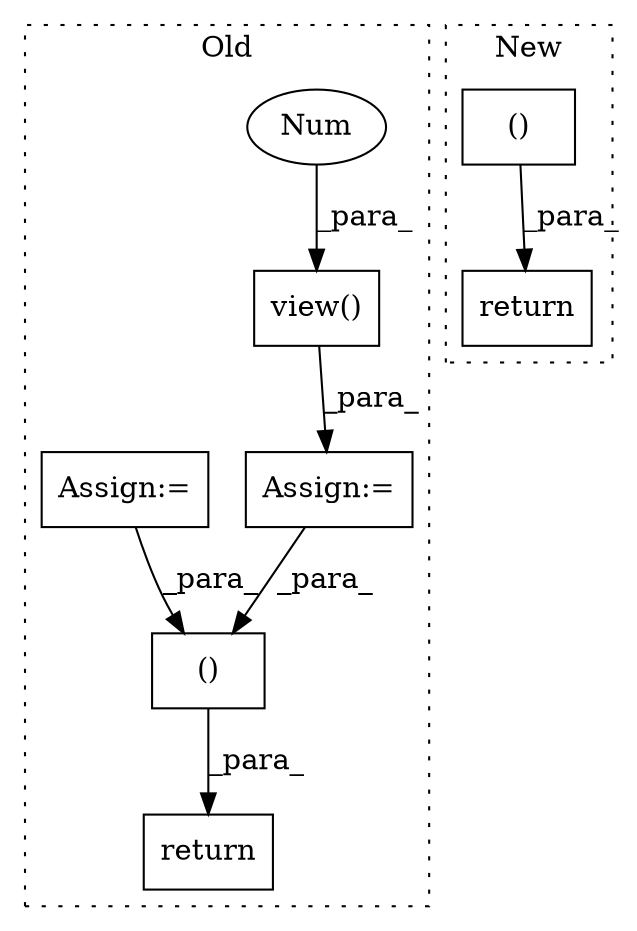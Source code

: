 digraph G {
subgraph cluster0 {
1 [label="view()" a="75" s="5959,6001" l="9,1" shape="box"];
3 [label="Num" a="76" s="5999" l="2" shape="ellipse"];
4 [label="Assign:=" a="68" s="5956" l="3" shape="box"];
5 [label="return" a="93" s="6012" l="7" shape="box"];
7 [label="()" a="54" s="6022" l="6" shape="box"];
8 [label="Assign:=" a="68" s="5759" l="3" shape="box"];
label = "Old";
style="dotted";
}
subgraph cluster1 {
2 [label="()" a="54" s="8184" l="24" shape="box"];
6 [label="return" a="93" s="8174" l="7" shape="box"];
label = "New";
style="dotted";
}
1 -> 4 [label="_para_"];
2 -> 6 [label="_para_"];
3 -> 1 [label="_para_"];
4 -> 7 [label="_para_"];
7 -> 5 [label="_para_"];
8 -> 7 [label="_para_"];
}
